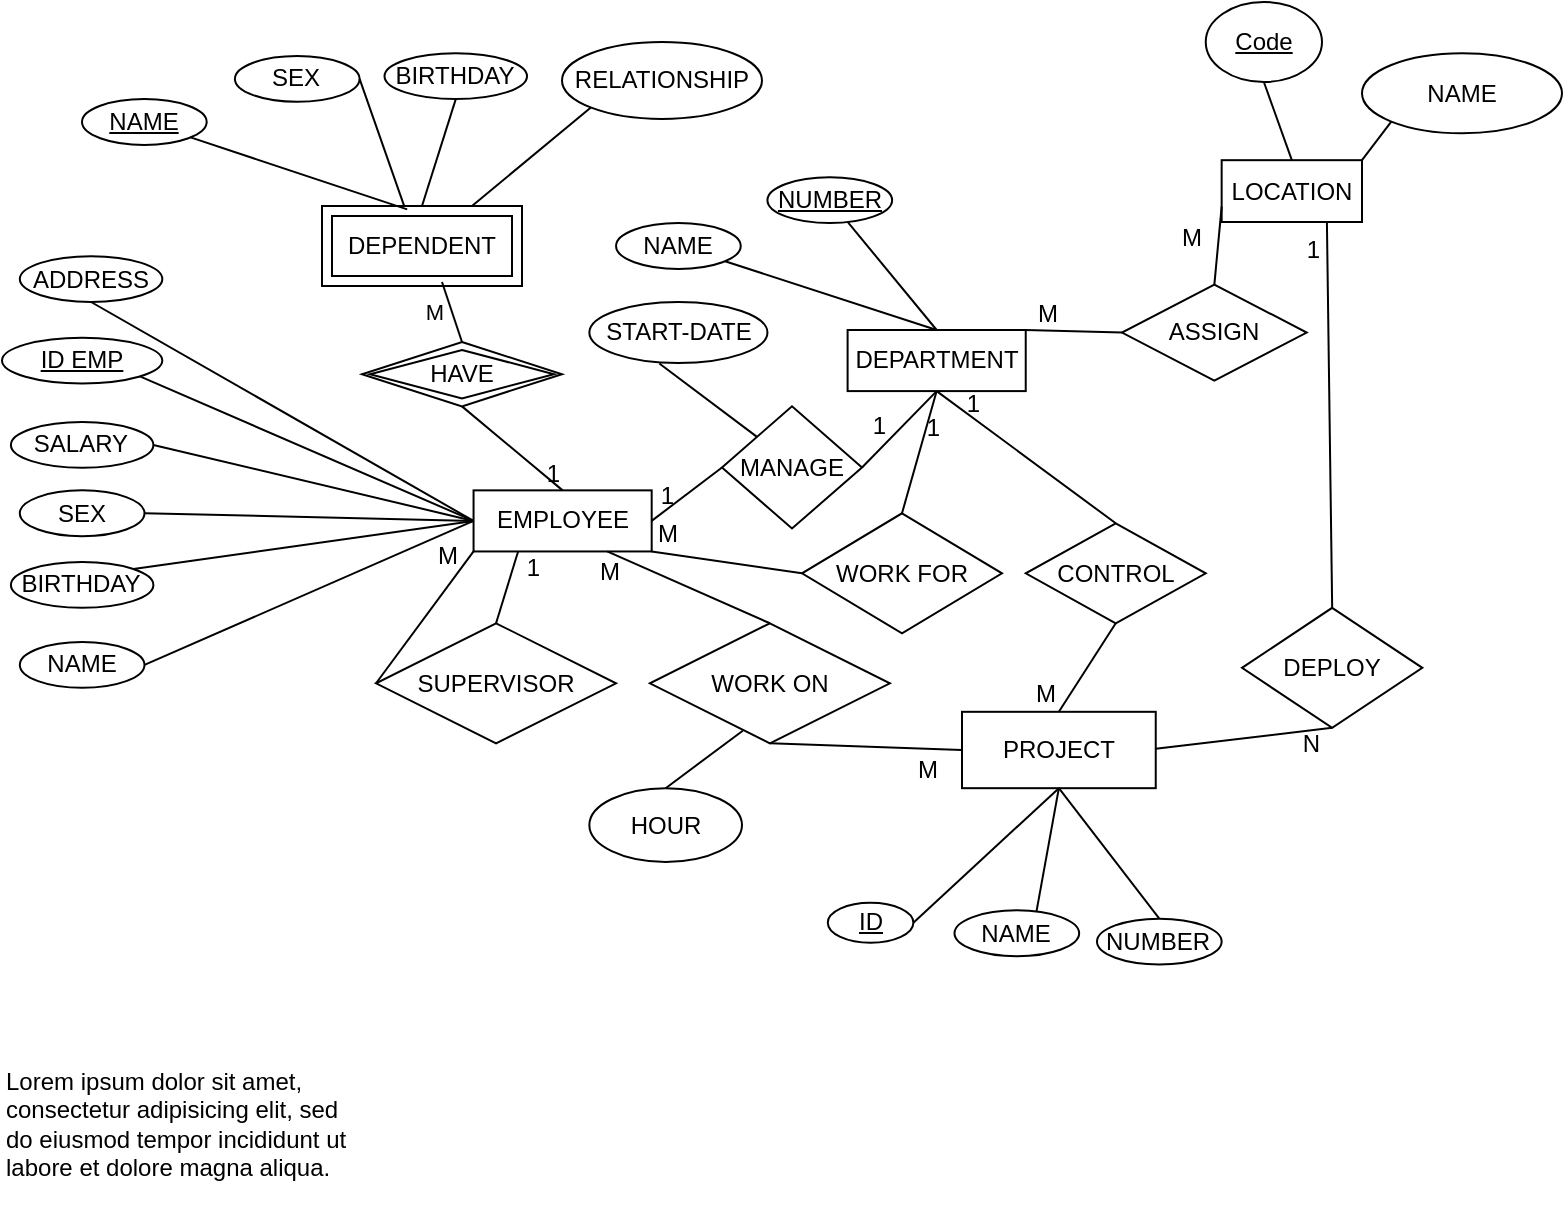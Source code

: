 <mxfile version="24.8.6">
  <diagram name="Page-1" id="UfHzQ_-jYsNJW2wkv0if">
    <mxGraphModel dx="983" dy="585" grid="1" gridSize="10" guides="1" tooltips="1" connect="1" arrows="1" fold="1" page="1" pageScale="1" pageWidth="850" pageHeight="1100" math="0" shadow="0">
      <root>
        <mxCell id="0" />
        <mxCell id="1" parent="0" />
        <mxCell id="2bNtola9W9ZlGzoYoYjb-123" value="" style="group;movable=1;resizable=1;rotatable=1;deletable=1;editable=1;locked=0;connectable=1;" parent="1" vertex="1" connectable="0">
          <mxGeometry x="34.996" y="200" width="780.004" height="481.25" as="geometry" />
        </mxCell>
        <mxCell id="2bNtola9W9ZlGzoYoYjb-6" value="" style="endArrow=none;html=1;rounded=0;exitX=0.5;exitY=0;exitDx=0;exitDy=0;movable=0;resizable=0;rotatable=0;deletable=0;editable=0;locked=1;connectable=0;" parent="2bNtola9W9ZlGzoYoYjb-123" source="2bNtola9W9ZlGzoYoYjb-12" target="2bNtola9W9ZlGzoYoYjb-7" edge="1">
          <mxGeometry width="50" height="50" relative="1" as="geometry">
            <mxPoint x="467.34" y="156.364" as="sourcePoint" />
            <mxPoint x="404.997" y="87.636" as="targetPoint" />
          </mxGeometry>
        </mxCell>
        <mxCell id="2bNtola9W9ZlGzoYoYjb-7" value="NAME" style="ellipse;whiteSpace=wrap;html=1;container=0;movable=0;resizable=0;rotatable=0;deletable=0;editable=0;locked=1;connectable=0;" parent="2bNtola9W9ZlGzoYoYjb-123" vertex="1">
          <mxGeometry x="307.031" y="110.545" width="62.342" height="22.909" as="geometry" />
        </mxCell>
        <mxCell id="2bNtola9W9ZlGzoYoYjb-8" value="" style="endArrow=none;html=1;rounded=0;exitX=0.5;exitY=0;exitDx=0;exitDy=0;movable=0;resizable=0;rotatable=0;deletable=0;editable=0;locked=1;connectable=0;" parent="2bNtola9W9ZlGzoYoYjb-123" source="2bNtola9W9ZlGzoYoYjb-12" target="2bNtola9W9ZlGzoYoYjb-9" edge="1">
          <mxGeometry width="50" height="50" relative="1" as="geometry">
            <mxPoint x="467.34" y="156.364" as="sourcePoint" />
            <mxPoint x="485.152" y="110.545" as="targetPoint" />
          </mxGeometry>
        </mxCell>
        <mxCell id="2bNtola9W9ZlGzoYoYjb-9" value="&lt;u&gt;NUMBER&lt;/u&gt;" style="ellipse;whiteSpace=wrap;html=1;container=0;movable=0;resizable=0;rotatable=0;deletable=0;editable=0;locked=1;connectable=0;" parent="2bNtola9W9ZlGzoYoYjb-123" vertex="1">
          <mxGeometry x="382.729" y="87.64" width="62.342" height="22.909" as="geometry" />
        </mxCell>
        <mxCell id="2bNtola9W9ZlGzoYoYjb-12" value="DEPARTMENT" style="rounded=0;whiteSpace=wrap;html=1;container=0;movable=0;resizable=0;rotatable=0;deletable=0;editable=0;locked=1;connectable=0;" parent="2bNtola9W9ZlGzoYoYjb-123" vertex="1">
          <mxGeometry x="422.81" y="164" width="89.06" height="30.545" as="geometry" />
        </mxCell>
        <mxCell id="2bNtola9W9ZlGzoYoYjb-18" value="MANAGE" style="rhombus;whiteSpace=wrap;html=1;direction=south;container=0;movable=0;resizable=0;rotatable=0;deletable=0;editable=0;locked=1;connectable=0;" parent="2bNtola9W9ZlGzoYoYjb-123" vertex="1">
          <mxGeometry x="360.004" y="202.18" width="70" height="61.09" as="geometry" />
        </mxCell>
        <mxCell id="2bNtola9W9ZlGzoYoYjb-21" value="PROJECT" style="rounded=0;whiteSpace=wrap;html=1;container=0;movable=0;resizable=0;rotatable=0;deletable=0;editable=0;locked=1;connectable=0;" parent="2bNtola9W9ZlGzoYoYjb-123" vertex="1">
          <mxGeometry x="480.004" y="354.91" width="96.87" height="38.18" as="geometry" />
        </mxCell>
        <mxCell id="2bNtola9W9ZlGzoYoYjb-22" value="" style="endArrow=none;html=1;rounded=0;exitX=0.657;exitY=0.033;exitDx=0;exitDy=0;exitPerimeter=0;entryX=0.5;entryY=1;entryDx=0;entryDy=0;movable=0;resizable=0;rotatable=0;deletable=0;editable=0;locked=1;connectable=0;" parent="2bNtola9W9ZlGzoYoYjb-123" source="2bNtola9W9ZlGzoYoYjb-23" target="2bNtola9W9ZlGzoYoYjb-21" edge="1">
          <mxGeometry width="50" height="50" relative="1" as="geometry">
            <mxPoint x="538.588" y="469.455" as="sourcePoint" />
            <mxPoint x="583.118" y="431.273" as="targetPoint" />
          </mxGeometry>
        </mxCell>
        <mxCell id="2bNtola9W9ZlGzoYoYjb-23" value="NAME" style="ellipse;whiteSpace=wrap;html=1;container=0;movable=0;resizable=0;rotatable=0;deletable=0;editable=0;locked=1;connectable=0;" parent="2bNtola9W9ZlGzoYoYjb-123" vertex="1">
          <mxGeometry x="476.246" y="454.182" width="62.342" height="22.909" as="geometry" />
        </mxCell>
        <mxCell id="2bNtola9W9ZlGzoYoYjb-24" value="NUMBER" style="ellipse;whiteSpace=wrap;html=1;container=0;movable=0;resizable=0;rotatable=0;deletable=0;editable=0;locked=1;connectable=0;" parent="2bNtola9W9ZlGzoYoYjb-123" vertex="1">
          <mxGeometry x="547.494" y="458.341" width="62.342" height="22.909" as="geometry" />
        </mxCell>
        <mxCell id="2bNtola9W9ZlGzoYoYjb-25" value="" style="endArrow=none;html=1;rounded=0;exitX=0.5;exitY=0;exitDx=0;exitDy=0;entryX=0.5;entryY=1;entryDx=0;entryDy=0;movable=1;resizable=1;rotatable=1;deletable=1;editable=1;locked=0;connectable=1;" parent="2bNtola9W9ZlGzoYoYjb-123" source="2bNtola9W9ZlGzoYoYjb-24" target="2bNtola9W9ZlGzoYoYjb-21" edge="1">
          <mxGeometry width="50" height="50" relative="1" as="geometry">
            <mxPoint x="520.776" y="484.727" as="sourcePoint" />
            <mxPoint x="583.118" y="431.273" as="targetPoint" />
          </mxGeometry>
        </mxCell>
        <mxCell id="2bNtola9W9ZlGzoYoYjb-32" value="" style="endArrow=none;html=1;rounded=0;entryX=0.5;entryY=1;entryDx=0;entryDy=0;exitX=0.5;exitY=0;exitDx=0;exitDy=0;movable=0;resizable=0;rotatable=0;deletable=0;editable=0;locked=1;connectable=0;" parent="2bNtola9W9ZlGzoYoYjb-123" source="2bNtola9W9ZlGzoYoYjb-18" target="2bNtola9W9ZlGzoYoYjb-12" edge="1">
          <mxGeometry relative="1" as="geometry">
            <mxPoint x="351.561" y="225.091" as="sourcePoint" />
            <mxPoint x="494.058" y="225.091" as="targetPoint" />
          </mxGeometry>
        </mxCell>
        <mxCell id="2bNtola9W9ZlGzoYoYjb-33" value="1" style="resizable=0;html=1;whiteSpace=wrap;align=right;verticalAlign=bottom;container=0;movable=0;rotatable=0;deletable=0;editable=0;locked=1;connectable=0;" parent="2bNtola9W9ZlGzoYoYjb-32" connectable="0" vertex="1">
          <mxGeometry x="1" relative="1" as="geometry">
            <mxPoint x="-24" y="26" as="offset" />
          </mxGeometry>
        </mxCell>
        <mxCell id="2bNtola9W9ZlGzoYoYjb-36" value="START-DATE" style="ellipse;whiteSpace=wrap;html=1;align=center;container=0;movable=0;resizable=0;rotatable=0;deletable=0;editable=0;locked=1;connectable=0;" parent="2bNtola9W9ZlGzoYoYjb-123" vertex="1">
          <mxGeometry x="293.672" y="149.996" width="89.06" height="30.545" as="geometry" />
        </mxCell>
        <mxCell id="2bNtola9W9ZlGzoYoYjb-38" value="" style="endArrow=none;html=1;rounded=0;entryX=0.393;entryY=1.008;entryDx=0;entryDy=0;entryPerimeter=0;exitX=0;exitY=1;exitDx=0;exitDy=0;movable=0;resizable=0;rotatable=0;deletable=0;editable=0;locked=1;connectable=0;" parent="2bNtola9W9ZlGzoYoYjb-123" source="2bNtola9W9ZlGzoYoYjb-18" target="2bNtola9W9ZlGzoYoYjb-36" edge="1">
          <mxGeometry relative="1" as="geometry">
            <mxPoint x="351.561" y="225.091" as="sourcePoint" />
            <mxPoint x="494.058" y="225.091" as="targetPoint" />
          </mxGeometry>
        </mxCell>
        <mxCell id="2bNtola9W9ZlGzoYoYjb-39" value="EMPLOYEE" style="whiteSpace=wrap;html=1;align=center;container=0;movable=0;resizable=0;rotatable=0;deletable=0;editable=0;locked=1;connectable=0;" parent="2bNtola9W9ZlGzoYoYjb-123" vertex="1">
          <mxGeometry x="235.783" y="244.182" width="89.06" height="30.545" as="geometry" />
        </mxCell>
        <mxCell id="2bNtola9W9ZlGzoYoYjb-40" value="" style="endArrow=none;html=1;rounded=0;entryX=1;entryY=0.5;entryDx=0;entryDy=0;exitX=0.5;exitY=1;exitDx=0;exitDy=0;movable=0;resizable=0;rotatable=0;deletable=0;editable=0;locked=1;connectable=0;" parent="2bNtola9W9ZlGzoYoYjb-123" source="2bNtola9W9ZlGzoYoYjb-18" target="2bNtola9W9ZlGzoYoYjb-39" edge="1">
          <mxGeometry relative="1" as="geometry">
            <mxPoint x="351.561" y="225.091" as="sourcePoint" />
            <mxPoint x="494.058" y="225.091" as="targetPoint" />
          </mxGeometry>
        </mxCell>
        <mxCell id="2bNtola9W9ZlGzoYoYjb-41" value="1" style="resizable=0;html=1;whiteSpace=wrap;align=right;verticalAlign=bottom;container=0;movable=0;rotatable=0;deletable=0;editable=0;locked=1;connectable=0;" parent="2bNtola9W9ZlGzoYoYjb-40" connectable="0" vertex="1">
          <mxGeometry x="1" relative="1" as="geometry">
            <mxPoint x="13" y="-4" as="offset" />
          </mxGeometry>
        </mxCell>
        <mxCell id="2bNtola9W9ZlGzoYoYjb-42" value="&lt;u&gt;ID EMP&lt;/u&gt;" style="ellipse;whiteSpace=wrap;html=1;align=center;container=0;movable=0;resizable=0;rotatable=0;deletable=0;editable=0;locked=1;connectable=0;" parent="2bNtola9W9ZlGzoYoYjb-123" vertex="1">
          <mxGeometry y="167.819" width="80.154" height="22.909" as="geometry" />
        </mxCell>
        <mxCell id="2bNtola9W9ZlGzoYoYjb-44" value="ADDRESS" style="ellipse;whiteSpace=wrap;html=1;align=center;container=0;movable=0;resizable=0;rotatable=0;deletable=0;editable=0;locked=1;connectable=0;" parent="2bNtola9W9ZlGzoYoYjb-123" vertex="1">
          <mxGeometry x="8.914" y="127.09" width="71.248" height="22.909" as="geometry" />
        </mxCell>
        <mxCell id="2bNtola9W9ZlGzoYoYjb-45" value="SALARY" style="ellipse;whiteSpace=wrap;html=1;align=center;container=0;movable=0;resizable=0;rotatable=0;deletable=0;editable=0;locked=1;connectable=0;" parent="2bNtola9W9ZlGzoYoYjb-123" vertex="1">
          <mxGeometry x="4.454" y="210.003" width="71.248" height="22.909" as="geometry" />
        </mxCell>
        <mxCell id="2bNtola9W9ZlGzoYoYjb-46" value="SEX" style="ellipse;whiteSpace=wrap;html=1;align=center;container=0;movable=0;resizable=0;rotatable=0;deletable=0;editable=0;locked=1;connectable=0;" parent="2bNtola9W9ZlGzoYoYjb-123" vertex="1">
          <mxGeometry x="8.907" y="244.186" width="62.342" height="22.909" as="geometry" />
        </mxCell>
        <mxCell id="2bNtola9W9ZlGzoYoYjb-48" value="BIRTHDAY" style="ellipse;whiteSpace=wrap;html=1;align=center;container=0;movable=0;resizable=0;rotatable=0;deletable=0;editable=0;locked=1;connectable=0;" parent="2bNtola9W9ZlGzoYoYjb-123" vertex="1">
          <mxGeometry x="4.457" y="279.998" width="71.248" height="22.909" as="geometry" />
        </mxCell>
        <mxCell id="2bNtola9W9ZlGzoYoYjb-49" value="" style="endArrow=none;html=1;rounded=0;entryX=1;entryY=0.5;entryDx=0;entryDy=0;exitX=0;exitY=0.5;exitDx=0;exitDy=0;movable=0;resizable=0;rotatable=0;deletable=0;editable=0;locked=1;connectable=0;" parent="2bNtola9W9ZlGzoYoYjb-123" source="2bNtola9W9ZlGzoYoYjb-39" target="2bNtola9W9ZlGzoYoYjb-46" edge="1">
          <mxGeometry relative="1" as="geometry">
            <mxPoint x="289.219" y="225.091" as="sourcePoint" />
            <mxPoint x="431.716" y="225.091" as="targetPoint" />
          </mxGeometry>
        </mxCell>
        <mxCell id="2bNtola9W9ZlGzoYoYjb-50" value="" style="endArrow=none;html=1;rounded=0;entryX=1;entryY=0.5;entryDx=0;entryDy=0;exitX=0;exitY=0.5;exitDx=0;exitDy=0;movable=0;resizable=0;rotatable=0;deletable=0;editable=0;locked=1;connectable=0;" parent="2bNtola9W9ZlGzoYoYjb-123" source="2bNtola9W9ZlGzoYoYjb-39" target="2bNtola9W9ZlGzoYoYjb-45" edge="1">
          <mxGeometry relative="1" as="geometry">
            <mxPoint x="289.219" y="225.091" as="sourcePoint" />
            <mxPoint x="431.716" y="225.091" as="targetPoint" />
          </mxGeometry>
        </mxCell>
        <mxCell id="2bNtola9W9ZlGzoYoYjb-51" value="" style="endArrow=none;html=1;rounded=0;entryX=1;entryY=1;entryDx=0;entryDy=0;exitX=0;exitY=0.5;exitDx=0;exitDy=0;movable=0;resizable=0;rotatable=0;deletable=0;editable=0;locked=1;connectable=0;" parent="2bNtola9W9ZlGzoYoYjb-123" source="2bNtola9W9ZlGzoYoYjb-39" target="2bNtola9W9ZlGzoYoYjb-42" edge="1">
          <mxGeometry relative="1" as="geometry">
            <mxPoint x="289.219" y="225.091" as="sourcePoint" />
            <mxPoint x="431.716" y="225.091" as="targetPoint" />
          </mxGeometry>
        </mxCell>
        <mxCell id="2bNtola9W9ZlGzoYoYjb-52" value="" style="endArrow=none;html=1;rounded=0;entryX=0.5;entryY=1;entryDx=0;entryDy=0;exitX=0;exitY=0.5;exitDx=0;exitDy=0;movable=0;resizable=0;rotatable=0;deletable=0;editable=0;locked=1;connectable=0;" parent="2bNtola9W9ZlGzoYoYjb-123" source="2bNtola9W9ZlGzoYoYjb-39" target="2bNtola9W9ZlGzoYoYjb-44" edge="1">
          <mxGeometry relative="1" as="geometry">
            <mxPoint x="289.219" y="225.091" as="sourcePoint" />
            <mxPoint x="431.716" y="225.091" as="targetPoint" />
          </mxGeometry>
        </mxCell>
        <mxCell id="2bNtola9W9ZlGzoYoYjb-53" value="" style="endArrow=none;html=1;rounded=0;entryX=1;entryY=0;entryDx=0;entryDy=0;exitX=0;exitY=0.5;exitDx=0;exitDy=0;movable=0;resizable=0;rotatable=0;deletable=0;editable=0;locked=1;connectable=0;" parent="2bNtola9W9ZlGzoYoYjb-123" source="2bNtola9W9ZlGzoYoYjb-39" target="2bNtola9W9ZlGzoYoYjb-48" edge="1">
          <mxGeometry relative="1" as="geometry">
            <mxPoint x="244.689" y="267.091" as="sourcePoint" />
            <mxPoint x="195.705" y="274.727" as="targetPoint" />
          </mxGeometry>
        </mxCell>
        <mxCell id="2bNtola9W9ZlGzoYoYjb-55" value="ID" style="ellipse;whiteSpace=wrap;html=1;align=center;fontStyle=4;container=0;movable=0;resizable=0;rotatable=0;deletable=0;editable=0;locked=1;connectable=0;" parent="2bNtola9W9ZlGzoYoYjb-123" vertex="1">
          <mxGeometry x="412.894" y="450.36" width="42.8" height="20" as="geometry" />
        </mxCell>
        <mxCell id="2bNtola9W9ZlGzoYoYjb-56" value="" style="endArrow=none;html=1;rounded=0;exitX=1;exitY=0.5;exitDx=0;exitDy=0;entryX=0.5;entryY=1;entryDx=0;entryDy=0;movable=0;resizable=0;rotatable=0;deletable=0;editable=0;locked=1;connectable=0;" parent="2bNtola9W9ZlGzoYoYjb-123" source="2bNtola9W9ZlGzoYoYjb-55" target="2bNtola9W9ZlGzoYoYjb-21" edge="1">
          <mxGeometry relative="1" as="geometry">
            <mxPoint x="342.655" y="286.182" as="sourcePoint" />
            <mxPoint x="480.004" y="400" as="targetPoint" />
          </mxGeometry>
        </mxCell>
        <mxCell id="2bNtola9W9ZlGzoYoYjb-57" value="NAME" style="ellipse;whiteSpace=wrap;html=1;align=center;container=0;movable=0;resizable=0;rotatable=0;deletable=0;editable=0;locked=1;connectable=0;" parent="2bNtola9W9ZlGzoYoYjb-123" vertex="1">
          <mxGeometry x="8.91" y="320.0" width="62.342" height="22.909" as="geometry" />
        </mxCell>
        <mxCell id="2bNtola9W9ZlGzoYoYjb-58" value="" style="endArrow=none;html=1;rounded=0;exitX=1;exitY=0.5;exitDx=0;exitDy=0;entryX=0;entryY=0.5;entryDx=0;entryDy=0;movable=0;resizable=0;rotatable=0;deletable=0;editable=0;locked=1;connectable=0;" parent="2bNtola9W9ZlGzoYoYjb-123" source="2bNtola9W9ZlGzoYoYjb-57" target="2bNtola9W9ZlGzoYoYjb-39" edge="1">
          <mxGeometry relative="1" as="geometry">
            <mxPoint x="226.877" y="293.818" as="sourcePoint" />
            <mxPoint x="369.373" y="293.818" as="targetPoint" />
          </mxGeometry>
        </mxCell>
        <mxCell id="2bNtola9W9ZlGzoYoYjb-63" value="WORK FOR" style="shape=rhombus;perimeter=rhombusPerimeter;whiteSpace=wrap;html=1;align=center;container=0;movable=0;resizable=0;rotatable=0;deletable=0;editable=0;locked=1;connectable=0;" parent="2bNtola9W9ZlGzoYoYjb-123" vertex="1">
          <mxGeometry x="400.004" y="255.64" width="100" height="60" as="geometry" />
        </mxCell>
        <mxCell id="2bNtola9W9ZlGzoYoYjb-65" value="" style="endArrow=none;html=1;rounded=0;exitX=0.5;exitY=0;exitDx=0;exitDy=0;entryX=0.5;entryY=1;entryDx=0;entryDy=0;movable=0;resizable=0;rotatable=0;deletable=0;editable=0;locked=1;connectable=0;" parent="2bNtola9W9ZlGzoYoYjb-123" source="2bNtola9W9ZlGzoYoYjb-63" target="2bNtola9W9ZlGzoYoYjb-12" edge="1">
          <mxGeometry relative="1" as="geometry">
            <mxPoint x="410.004" y="270" as="sourcePoint" />
            <mxPoint x="570.004" y="270" as="targetPoint" />
          </mxGeometry>
        </mxCell>
        <mxCell id="2bNtola9W9ZlGzoYoYjb-66" value="1" style="resizable=0;html=1;whiteSpace=wrap;align=right;verticalAlign=bottom;container=0;movable=0;rotatable=0;deletable=0;editable=0;locked=1;connectable=0;" parent="2bNtola9W9ZlGzoYoYjb-65" connectable="0" vertex="1">
          <mxGeometry x="1" relative="1" as="geometry">
            <mxPoint x="23" y="15" as="offset" />
          </mxGeometry>
        </mxCell>
        <mxCell id="2bNtola9W9ZlGzoYoYjb-67" value="" style="endArrow=none;html=1;rounded=0;entryX=1;entryY=1;entryDx=0;entryDy=0;exitX=0;exitY=0.5;exitDx=0;exitDy=0;movable=0;resizable=0;rotatable=0;deletable=0;editable=0;locked=1;connectable=0;" parent="2bNtola9W9ZlGzoYoYjb-123" source="2bNtola9W9ZlGzoYoYjb-63" target="2bNtola9W9ZlGzoYoYjb-39" edge="1">
          <mxGeometry relative="1" as="geometry">
            <mxPoint x="410.004" y="270" as="sourcePoint" />
            <mxPoint x="570.004" y="270" as="targetPoint" />
          </mxGeometry>
        </mxCell>
        <mxCell id="2bNtola9W9ZlGzoYoYjb-68" value="M" style="resizable=0;html=1;whiteSpace=wrap;align=right;verticalAlign=bottom;container=0;movable=0;rotatable=0;deletable=0;editable=0;locked=1;connectable=0;" parent="2bNtola9W9ZlGzoYoYjb-67" connectable="0" vertex="1">
          <mxGeometry x="1" relative="1" as="geometry">
            <mxPoint x="15" as="offset" />
          </mxGeometry>
        </mxCell>
        <mxCell id="2bNtola9W9ZlGzoYoYjb-69" value="CONTROL" style="shape=rhombus;perimeter=rhombusPerimeter;whiteSpace=wrap;html=1;align=center;container=0;movable=1;resizable=1;rotatable=1;deletable=1;editable=1;locked=0;connectable=1;" parent="2bNtola9W9ZlGzoYoYjb-123" vertex="1">
          <mxGeometry x="511.874" y="260.64" width="90" height="50" as="geometry" />
        </mxCell>
        <mxCell id="2bNtola9W9ZlGzoYoYjb-70" value="" style="endArrow=none;html=1;rounded=0;entryX=0.5;entryY=1;entryDx=0;entryDy=0;exitX=0.5;exitY=0;exitDx=0;exitDy=0;movable=0;resizable=0;rotatable=0;deletable=0;editable=0;locked=1;connectable=0;" parent="2bNtola9W9ZlGzoYoYjb-123" source="2bNtola9W9ZlGzoYoYjb-69" target="2bNtola9W9ZlGzoYoYjb-12" edge="1">
          <mxGeometry relative="1" as="geometry">
            <mxPoint x="410.004" y="270" as="sourcePoint" />
            <mxPoint x="570.004" y="270" as="targetPoint" />
          </mxGeometry>
        </mxCell>
        <mxCell id="2bNtola9W9ZlGzoYoYjb-71" value="1" style="resizable=0;html=1;whiteSpace=wrap;align=right;verticalAlign=bottom;container=0;movable=0;rotatable=0;deletable=0;editable=0;locked=1;connectable=0;" parent="2bNtola9W9ZlGzoYoYjb-70" connectable="0" vertex="1">
          <mxGeometry x="1" relative="1" as="geometry">
            <mxPoint x="3" y="27" as="offset" />
          </mxGeometry>
        </mxCell>
        <mxCell id="2bNtola9W9ZlGzoYoYjb-72" value="" style="endArrow=none;html=1;rounded=0;entryX=0.5;entryY=0;entryDx=0;entryDy=0;exitX=0.5;exitY=1;exitDx=0;exitDy=0;movable=0;resizable=0;rotatable=0;deletable=0;editable=0;locked=1;connectable=0;" parent="2bNtola9W9ZlGzoYoYjb-123" source="2bNtola9W9ZlGzoYoYjb-69" target="2bNtola9W9ZlGzoYoYjb-21" edge="1">
          <mxGeometry relative="1" as="geometry">
            <mxPoint x="410.004" y="270" as="sourcePoint" />
            <mxPoint x="570.004" y="270" as="targetPoint" />
          </mxGeometry>
        </mxCell>
        <mxCell id="2bNtola9W9ZlGzoYoYjb-73" value="M" style="resizable=0;html=1;whiteSpace=wrap;align=right;verticalAlign=bottom;container=0;movable=0;rotatable=0;deletable=0;editable=0;locked=1;connectable=0;" parent="2bNtola9W9ZlGzoYoYjb-72" connectable="0" vertex="1">
          <mxGeometry x="1" relative="1" as="geometry">
            <mxPoint as="offset" />
          </mxGeometry>
        </mxCell>
        <mxCell id="2bNtola9W9ZlGzoYoYjb-75" value="WORK ON" style="shape=rhombus;perimeter=rhombusPerimeter;whiteSpace=wrap;html=1;align=center;container=0;movable=0;resizable=0;rotatable=0;deletable=0;editable=0;locked=1;connectable=0;" parent="2bNtola9W9ZlGzoYoYjb-123" vertex="1">
          <mxGeometry x="323.954" y="310.64" width="120" height="60" as="geometry" />
        </mxCell>
        <mxCell id="2bNtola9W9ZlGzoYoYjb-76" value="" style="endArrow=none;html=1;rounded=0;entryX=0.75;entryY=1;entryDx=0;entryDy=0;exitX=0.5;exitY=0;exitDx=0;exitDy=0;movable=0;resizable=0;rotatable=0;deletable=0;editable=0;locked=1;connectable=0;" parent="2bNtola9W9ZlGzoYoYjb-123" source="2bNtola9W9ZlGzoYoYjb-75" target="2bNtola9W9ZlGzoYoYjb-39" edge="1">
          <mxGeometry relative="1" as="geometry">
            <mxPoint x="380.004" y="300" as="sourcePoint" />
            <mxPoint x="297.518" y="278.547" as="targetPoint" />
          </mxGeometry>
        </mxCell>
        <mxCell id="2bNtola9W9ZlGzoYoYjb-77" value="M" style="resizable=0;html=1;whiteSpace=wrap;align=right;verticalAlign=bottom;container=0;movable=0;rotatable=0;deletable=0;editable=0;locked=1;connectable=0;" parent="2bNtola9W9ZlGzoYoYjb-76" connectable="0" vertex="1">
          <mxGeometry x="1" relative="1" as="geometry">
            <mxPoint x="8" y="19" as="offset" />
          </mxGeometry>
        </mxCell>
        <mxCell id="2bNtola9W9ZlGzoYoYjb-78" value="" style="endArrow=none;html=1;rounded=0;exitX=0.5;exitY=1;exitDx=0;exitDy=0;entryX=0;entryY=0.5;entryDx=0;entryDy=0;movable=0;resizable=0;rotatable=0;deletable=0;editable=0;locked=1;connectable=0;" parent="2bNtola9W9ZlGzoYoYjb-123" source="2bNtola9W9ZlGzoYoYjb-75" target="2bNtola9W9ZlGzoYoYjb-21" edge="1">
          <mxGeometry relative="1" as="geometry">
            <mxPoint x="405.844" y="429.09" as="sourcePoint" />
            <mxPoint x="460.004" y="374" as="targetPoint" />
          </mxGeometry>
        </mxCell>
        <mxCell id="2bNtola9W9ZlGzoYoYjb-79" value="M" style="resizable=0;html=1;whiteSpace=wrap;align=right;verticalAlign=bottom;container=0;movable=0;rotatable=0;deletable=0;editable=0;locked=1;connectable=0;" parent="2bNtola9W9ZlGzoYoYjb-78" connectable="0" vertex="1">
          <mxGeometry x="1" relative="1" as="geometry">
            <mxPoint x="-10" y="19" as="offset" />
          </mxGeometry>
        </mxCell>
        <mxCell id="2bNtola9W9ZlGzoYoYjb-80" value="HOUR" style="ellipse;whiteSpace=wrap;html=1;align=center;container=0;movable=0;resizable=0;rotatable=0;deletable=0;editable=0;locked=1;connectable=0;" parent="2bNtola9W9ZlGzoYoYjb-123" vertex="1">
          <mxGeometry x="293.674" y="393.09" width="76.33" height="36.91" as="geometry" />
        </mxCell>
        <mxCell id="2bNtola9W9ZlGzoYoYjb-81" value="" style="endArrow=none;html=1;rounded=0;entryX=0.5;entryY=0;entryDx=0;entryDy=0;exitX=0.387;exitY=0.895;exitDx=0;exitDy=0;exitPerimeter=0;movable=0;resizable=0;rotatable=0;deletable=0;editable=0;locked=1;connectable=0;" parent="2bNtola9W9ZlGzoYoYjb-123" source="2bNtola9W9ZlGzoYoYjb-75" target="2bNtola9W9ZlGzoYoYjb-80" edge="1">
          <mxGeometry relative="1" as="geometry">
            <mxPoint x="410.004" y="270" as="sourcePoint" />
            <mxPoint x="570.004" y="270" as="targetPoint" />
          </mxGeometry>
        </mxCell>
        <mxCell id="2bNtola9W9ZlGzoYoYjb-83" value="SUPERVISOR" style="shape=rhombus;perimeter=rhombusPerimeter;whiteSpace=wrap;html=1;align=center;container=0;movable=0;resizable=0;rotatable=0;deletable=0;editable=0;locked=1;connectable=0;" parent="2bNtola9W9ZlGzoYoYjb-123" vertex="1">
          <mxGeometry x="187.034" y="310.64" width="120" height="60" as="geometry" />
        </mxCell>
        <mxCell id="2bNtola9W9ZlGzoYoYjb-85" value="" style="endArrow=none;html=1;rounded=0;exitX=0.5;exitY=0;exitDx=0;exitDy=0;entryX=0.25;entryY=1;entryDx=0;entryDy=0;movable=0;resizable=0;rotatable=0;deletable=0;editable=0;locked=1;connectable=0;" parent="2bNtola9W9ZlGzoYoYjb-123" source="2bNtola9W9ZlGzoYoYjb-83" target="2bNtola9W9ZlGzoYoYjb-39" edge="1">
          <mxGeometry relative="1" as="geometry">
            <mxPoint x="170.004" y="270" as="sourcePoint" />
            <mxPoint x="330.004" y="270" as="targetPoint" />
          </mxGeometry>
        </mxCell>
        <mxCell id="2bNtola9W9ZlGzoYoYjb-86" value="1" style="resizable=0;html=1;whiteSpace=wrap;align=right;verticalAlign=bottom;container=0;movable=0;rotatable=0;deletable=0;editable=0;locked=1;connectable=0;" parent="2bNtola9W9ZlGzoYoYjb-85" connectable="0" vertex="1">
          <mxGeometry x="1" relative="1" as="geometry">
            <mxPoint x="12" y="17" as="offset" />
          </mxGeometry>
        </mxCell>
        <mxCell id="2bNtola9W9ZlGzoYoYjb-87" value="" style="endArrow=none;html=1;rounded=0;entryX=0;entryY=1;entryDx=0;entryDy=0;exitX=0;exitY=0.5;exitDx=0;exitDy=0;movable=0;resizable=0;rotatable=0;deletable=0;editable=0;locked=1;connectable=0;" parent="2bNtola9W9ZlGzoYoYjb-123" source="2bNtola9W9ZlGzoYoYjb-83" target="2bNtola9W9ZlGzoYoYjb-39" edge="1">
          <mxGeometry relative="1" as="geometry">
            <mxPoint x="27.034" y="380" as="sourcePoint" />
            <mxPoint x="187.034" y="380" as="targetPoint" />
          </mxGeometry>
        </mxCell>
        <mxCell id="2bNtola9W9ZlGzoYoYjb-88" value="M" style="resizable=0;html=1;whiteSpace=wrap;align=right;verticalAlign=bottom;container=0;movable=0;rotatable=0;deletable=0;editable=0;locked=1;connectable=0;" parent="2bNtola9W9ZlGzoYoYjb-87" connectable="0" vertex="1">
          <mxGeometry x="1" relative="1" as="geometry">
            <mxPoint x="-6" y="11" as="offset" />
          </mxGeometry>
        </mxCell>
        <mxCell id="2bNtola9W9ZlGzoYoYjb-90" value="" style="endArrow=none;html=1;rounded=0;exitX=0.5;exitY=1;exitDx=0;exitDy=0;entryX=0.5;entryY=0;entryDx=0;entryDy=0;movable=0;resizable=0;rotatable=0;deletable=0;editable=0;locked=1;connectable=0;" parent="2bNtola9W9ZlGzoYoYjb-123" source="2bNtola9W9ZlGzoYoYjb-92" target="2bNtola9W9ZlGzoYoYjb-39" edge="1">
          <mxGeometry relative="1" as="geometry">
            <mxPoint x="251.034" y="209.961" as="sourcePoint" />
            <mxPoint x="280.004" y="240" as="targetPoint" />
          </mxGeometry>
        </mxCell>
        <mxCell id="2bNtola9W9ZlGzoYoYjb-91" value="1" style="resizable=0;html=1;whiteSpace=wrap;align=right;verticalAlign=bottom;container=0;movable=0;rotatable=0;deletable=0;editable=0;locked=1;connectable=0;" parent="2bNtola9W9ZlGzoYoYjb-90" connectable="0" vertex="1">
          <mxGeometry x="1" relative="1" as="geometry" />
        </mxCell>
        <mxCell id="2bNtola9W9ZlGzoYoYjb-92" value="HAVE" style="shape=rhombus;double=1;perimeter=rhombusPerimeter;whiteSpace=wrap;html=1;align=center;container=0;movable=0;resizable=0;rotatable=0;deletable=0;editable=0;locked=1;connectable=0;" parent="2bNtola9W9ZlGzoYoYjb-123" vertex="1">
          <mxGeometry x="180.004" y="170" width="100" height="32.18" as="geometry" />
        </mxCell>
        <mxCell id="2bNtola9W9ZlGzoYoYjb-93" value="DEPENDENT" style="shape=ext;margin=3;double=1;whiteSpace=wrap;html=1;align=center;container=0;movable=0;resizable=0;rotatable=0;deletable=0;editable=0;locked=1;connectable=0;" parent="2bNtola9W9ZlGzoYoYjb-123" vertex="1">
          <mxGeometry x="160.004" y="102" width="100" height="40" as="geometry" />
        </mxCell>
        <mxCell id="2bNtola9W9ZlGzoYoYjb-94" value="" style="endArrow=none;html=1;rounded=0;exitX=0.5;exitY=0;exitDx=0;exitDy=0;entryX=0.6;entryY=0.95;entryDx=0;entryDy=0;entryPerimeter=0;movable=0;resizable=0;rotatable=0;deletable=0;editable=0;locked=1;connectable=0;" parent="2bNtola9W9ZlGzoYoYjb-123" source="2bNtola9W9ZlGzoYoYjb-92" target="2bNtola9W9ZlGzoYoYjb-93" edge="1">
          <mxGeometry relative="1" as="geometry">
            <mxPoint x="270.004" y="170" as="sourcePoint" />
            <mxPoint x="430.004" y="170" as="targetPoint" />
          </mxGeometry>
        </mxCell>
        <mxCell id="2bNtola9W9ZlGzoYoYjb-95" value="1" style="resizable=0;html=1;whiteSpace=wrap;align=right;verticalAlign=bottom;container=0;movable=0;rotatable=0;deletable=0;editable=0;locked=1;connectable=0;" parent="2bNtola9W9ZlGzoYoYjb-94" connectable="0" vertex="1">
          <mxGeometry x="1" relative="1" as="geometry">
            <mxPoint y="24" as="offset" />
          </mxGeometry>
        </mxCell>
        <mxCell id="2bNtola9W9ZlGzoYoYjb-96" value="M" style="edgeLabel;html=1;align=center;verticalAlign=middle;resizable=0;points=[];container=0;movable=0;rotatable=0;deletable=0;editable=0;locked=1;connectable=0;" parent="2bNtola9W9ZlGzoYoYjb-94" vertex="1" connectable="0">
          <mxGeometry x="0.215" y="9" relative="1" as="geometry">
            <mxPoint as="offset" />
          </mxGeometry>
        </mxCell>
        <mxCell id="2bNtola9W9ZlGzoYoYjb-97" value="" style="endArrow=none;html=1;rounded=0;exitX=0.426;exitY=0.042;exitDx=0;exitDy=0;exitPerimeter=0;movable=0;resizable=0;rotatable=0;deletable=0;editable=0;locked=1;connectable=0;" parent="2bNtola9W9ZlGzoYoYjb-123" source="2bNtola9W9ZlGzoYoYjb-93" target="2bNtola9W9ZlGzoYoYjb-98" edge="1">
          <mxGeometry width="50" height="50" relative="1" as="geometry">
            <mxPoint x="199.974" y="102" as="sourcePoint" />
            <mxPoint x="137.967" y="25.636" as="targetPoint" />
          </mxGeometry>
        </mxCell>
        <mxCell id="2bNtola9W9ZlGzoYoYjb-98" value="&lt;u&gt;NAME&lt;/u&gt;" style="ellipse;whiteSpace=wrap;html=1;container=0;movable=0;resizable=0;rotatable=0;deletable=0;editable=0;locked=1;connectable=0;" parent="2bNtola9W9ZlGzoYoYjb-123" vertex="1">
          <mxGeometry x="40.001" y="48.545" width="62.342" height="22.909" as="geometry" />
        </mxCell>
        <mxCell id="2bNtola9W9ZlGzoYoYjb-99" value="SEX" style="ellipse;whiteSpace=wrap;html=1;align=center;container=0;movable=0;resizable=0;rotatable=0;deletable=0;editable=0;locked=1;connectable=0;" parent="2bNtola9W9ZlGzoYoYjb-123" vertex="1">
          <mxGeometry x="116.457" y="26.996" width="62.342" height="22.909" as="geometry" />
        </mxCell>
        <mxCell id="2bNtola9W9ZlGzoYoYjb-100" value="" style="endArrow=none;html=1;rounded=0;entryX=1;entryY=0.5;entryDx=0;entryDy=0;exitX=0.412;exitY=0.007;exitDx=0;exitDy=0;exitPerimeter=0;movable=0;resizable=0;rotatable=0;deletable=0;editable=0;locked=1;connectable=0;" parent="2bNtola9W9ZlGzoYoYjb-123" source="2bNtola9W9ZlGzoYoYjb-93" target="2bNtola9W9ZlGzoYoYjb-99" edge="1">
          <mxGeometry relative="1" as="geometry">
            <mxPoint x="343.554" y="41.81" as="sourcePoint" />
            <mxPoint x="539.266" y="7.901" as="targetPoint" />
          </mxGeometry>
        </mxCell>
        <mxCell id="2bNtola9W9ZlGzoYoYjb-101" value="BIRTHDAY" style="ellipse;whiteSpace=wrap;html=1;align=center;container=0;movable=0;resizable=0;rotatable=0;deletable=0;editable=0;locked=1;connectable=0;" parent="2bNtola9W9ZlGzoYoYjb-123" vertex="1">
          <mxGeometry x="191.267" y="25.638" width="71.248" height="22.909" as="geometry" />
        </mxCell>
        <mxCell id="2bNtola9W9ZlGzoYoYjb-102" value="" style="endArrow=none;html=1;rounded=0;entryX=0.5;entryY=1;entryDx=0;entryDy=0;exitX=0.5;exitY=0;exitDx=0;exitDy=0;movable=0;resizable=0;rotatable=0;deletable=0;editable=0;locked=1;connectable=0;" parent="2bNtola9W9ZlGzoYoYjb-123" source="2bNtola9W9ZlGzoYoYjb-93" target="2bNtola9W9ZlGzoYoYjb-101" edge="1">
          <mxGeometry relative="1" as="geometry">
            <mxPoint x="422.814" y="4.64" as="sourcePoint" />
            <mxPoint x="382.515" y="20.367" as="targetPoint" />
          </mxGeometry>
        </mxCell>
        <mxCell id="2bNtola9W9ZlGzoYoYjb-105" value="RELATIONSHIP" style="ellipse;whiteSpace=wrap;html=1;align=center;container=0;movable=0;resizable=0;rotatable=0;deletable=0;editable=0;locked=1;connectable=0;" parent="2bNtola9W9ZlGzoYoYjb-123" vertex="1">
          <mxGeometry x="280.004" y="20" width="100" height="38.45" as="geometry" />
        </mxCell>
        <mxCell id="2bNtola9W9ZlGzoYoYjb-106" value="" style="endArrow=none;html=1;rounded=0;entryX=0.75;entryY=0;entryDx=0;entryDy=0;exitX=0;exitY=1;exitDx=0;exitDy=0;movable=0;resizable=0;rotatable=0;deletable=0;editable=0;locked=1;connectable=0;" parent="2bNtola9W9ZlGzoYoYjb-123" source="2bNtola9W9ZlGzoYoYjb-105" target="2bNtola9W9ZlGzoYoYjb-93" edge="1">
          <mxGeometry relative="1" as="geometry">
            <mxPoint x="270.004" y="60" as="sourcePoint" />
            <mxPoint x="430.004" y="60" as="targetPoint" />
          </mxGeometry>
        </mxCell>
        <mxCell id="2bNtola9W9ZlGzoYoYjb-108" value="ASSIGN" style="shape=rhombus;perimeter=rhombusPerimeter;whiteSpace=wrap;html=1;align=center;movable=0;resizable=0;rotatable=0;deletable=0;editable=0;locked=1;connectable=0;" parent="2bNtola9W9ZlGzoYoYjb-123" vertex="1">
          <mxGeometry x="560.004" y="141.27" width="92.35" height="48" as="geometry" />
        </mxCell>
        <mxCell id="2bNtola9W9ZlGzoYoYjb-109" value="LOCATION" style="whiteSpace=wrap;html=1;align=center;movable=0;resizable=0;rotatable=0;deletable=0;editable=0;locked=1;connectable=0;" parent="2bNtola9W9ZlGzoYoYjb-123" vertex="1">
          <mxGeometry x="609.834" y="79.09" width="70.17" height="30.91" as="geometry" />
        </mxCell>
        <mxCell id="2bNtola9W9ZlGzoYoYjb-110" value="&lt;u&gt;Code&lt;/u&gt;" style="ellipse;whiteSpace=wrap;html=1;align=center;movable=0;resizable=0;rotatable=0;deletable=0;editable=0;locked=1;connectable=0;" parent="2bNtola9W9ZlGzoYoYjb-123" vertex="1">
          <mxGeometry x="601.874" width="58.13" height="40" as="geometry" />
        </mxCell>
        <mxCell id="2bNtola9W9ZlGzoYoYjb-111" value="NAME" style="ellipse;whiteSpace=wrap;html=1;align=center;movable=0;resizable=0;rotatable=0;deletable=0;editable=0;locked=1;connectable=0;" parent="2bNtola9W9ZlGzoYoYjb-123" vertex="1">
          <mxGeometry x="680.004" y="25.64" width="100" height="40" as="geometry" />
        </mxCell>
        <mxCell id="2bNtola9W9ZlGzoYoYjb-112" value="" style="endArrow=none;html=1;rounded=0;entryX=0.5;entryY=1;entryDx=0;entryDy=0;exitX=0.5;exitY=0;exitDx=0;exitDy=0;movable=0;resizable=0;rotatable=0;deletable=0;editable=0;locked=1;connectable=0;" parent="2bNtola9W9ZlGzoYoYjb-123" source="2bNtola9W9ZlGzoYoYjb-109" target="2bNtola9W9ZlGzoYoYjb-110" edge="1">
          <mxGeometry relative="1" as="geometry">
            <mxPoint x="580.004" y="190.73" as="sourcePoint" />
            <mxPoint x="740.004" y="190.73" as="targetPoint" />
          </mxGeometry>
        </mxCell>
        <mxCell id="2bNtola9W9ZlGzoYoYjb-113" value="" style="endArrow=none;html=1;rounded=0;entryX=1;entryY=0;entryDx=0;entryDy=0;exitX=0;exitY=1;exitDx=0;exitDy=0;movable=0;resizable=0;rotatable=0;deletable=0;editable=0;locked=1;connectable=0;" parent="2bNtola9W9ZlGzoYoYjb-123" source="2bNtola9W9ZlGzoYoYjb-111" target="2bNtola9W9ZlGzoYoYjb-109" edge="1">
          <mxGeometry relative="1" as="geometry">
            <mxPoint x="460.004" y="280" as="sourcePoint" />
            <mxPoint x="620.004" y="280" as="targetPoint" />
          </mxGeometry>
        </mxCell>
        <mxCell id="2bNtola9W9ZlGzoYoYjb-114" value="" style="endArrow=none;html=1;rounded=0;entryX=0;entryY=0.75;entryDx=0;entryDy=0;exitX=0.5;exitY=0;exitDx=0;exitDy=0;movable=0;resizable=0;rotatable=0;deletable=0;editable=0;locked=1;connectable=0;" parent="2bNtola9W9ZlGzoYoYjb-123" source="2bNtola9W9ZlGzoYoYjb-108" target="2bNtola9W9ZlGzoYoYjb-109" edge="1">
          <mxGeometry relative="1" as="geometry">
            <mxPoint x="460.004" y="280" as="sourcePoint" />
            <mxPoint x="620.004" y="280" as="targetPoint" />
          </mxGeometry>
        </mxCell>
        <mxCell id="2bNtola9W9ZlGzoYoYjb-115" value="M" style="resizable=0;html=1;whiteSpace=wrap;align=right;verticalAlign=bottom;movable=0;rotatable=0;deletable=0;editable=0;locked=1;connectable=0;" parent="2bNtola9W9ZlGzoYoYjb-114" connectable="0" vertex="1">
          <mxGeometry x="1" relative="1" as="geometry">
            <mxPoint x="-8" y="24" as="offset" />
          </mxGeometry>
        </mxCell>
        <mxCell id="2bNtola9W9ZlGzoYoYjb-116" value="" style="endArrow=none;html=1;rounded=0;entryX=1;entryY=0;entryDx=0;entryDy=0;exitX=0;exitY=0.5;exitDx=0;exitDy=0;movable=0;resizable=0;rotatable=0;deletable=0;editable=0;locked=1;connectable=0;" parent="2bNtola9W9ZlGzoYoYjb-123" source="2bNtola9W9ZlGzoYoYjb-108" target="2bNtola9W9ZlGzoYoYjb-12" edge="1">
          <mxGeometry relative="1" as="geometry">
            <mxPoint x="460.004" y="280" as="sourcePoint" />
            <mxPoint x="620.004" y="280" as="targetPoint" />
          </mxGeometry>
        </mxCell>
        <mxCell id="2bNtola9W9ZlGzoYoYjb-117" value="M" style="resizable=0;html=1;whiteSpace=wrap;align=right;verticalAlign=bottom;movable=0;rotatable=0;deletable=0;editable=0;locked=1;connectable=0;" parent="2bNtola9W9ZlGzoYoYjb-116" connectable="0" vertex="1">
          <mxGeometry x="1" relative="1" as="geometry">
            <mxPoint x="17" as="offset" />
          </mxGeometry>
        </mxCell>
        <mxCell id="2bNtola9W9ZlGzoYoYjb-118" value="DEPLOY" style="shape=rhombus;perimeter=rhombusPerimeter;whiteSpace=wrap;html=1;align=center;movable=0;resizable=0;rotatable=0;deletable=0;editable=0;locked=1;connectable=0;" parent="2bNtola9W9ZlGzoYoYjb-123" vertex="1">
          <mxGeometry x="620.004" y="302.91" width="90.17" height="60" as="geometry" />
        </mxCell>
        <mxCell id="2bNtola9W9ZlGzoYoYjb-119" value="" style="endArrow=none;html=1;rounded=0;entryX=0.75;entryY=1;entryDx=0;entryDy=0;exitX=0.5;exitY=0;exitDx=0;exitDy=0;movable=0;resizable=0;rotatable=0;deletable=0;editable=0;locked=1;connectable=0;" parent="2bNtola9W9ZlGzoYoYjb-123" source="2bNtola9W9ZlGzoYoYjb-118" target="2bNtola9W9ZlGzoYoYjb-109" edge="1">
          <mxGeometry relative="1" as="geometry">
            <mxPoint x="460.004" y="280" as="sourcePoint" />
            <mxPoint x="620.004" y="280" as="targetPoint" />
          </mxGeometry>
        </mxCell>
        <mxCell id="2bNtola9W9ZlGzoYoYjb-120" value="1" style="resizable=0;html=1;whiteSpace=wrap;align=right;verticalAlign=bottom;movable=0;rotatable=0;deletable=0;editable=0;locked=1;connectable=0;" parent="2bNtola9W9ZlGzoYoYjb-119" connectable="0" vertex="1">
          <mxGeometry x="1" relative="1" as="geometry">
            <mxPoint x="-2" y="23" as="offset" />
          </mxGeometry>
        </mxCell>
        <mxCell id="2bNtola9W9ZlGzoYoYjb-121" value="" style="endArrow=none;html=1;rounded=0;entryX=0.5;entryY=1;entryDx=0;entryDy=0;movable=0;resizable=0;rotatable=0;deletable=0;editable=0;locked=1;connectable=0;" parent="2bNtola9W9ZlGzoYoYjb-123" target="2bNtola9W9ZlGzoYoYjb-118" edge="1">
          <mxGeometry relative="1" as="geometry">
            <mxPoint x="576.874" y="373.38" as="sourcePoint" />
            <mxPoint x="736.874" y="373.38" as="targetPoint" />
          </mxGeometry>
        </mxCell>
        <mxCell id="2bNtola9W9ZlGzoYoYjb-122" value="N" style="resizable=0;html=1;whiteSpace=wrap;align=right;verticalAlign=bottom;movable=0;rotatable=0;deletable=0;editable=0;locked=1;connectable=0;" parent="2bNtola9W9ZlGzoYoYjb-121" connectable="0" vertex="1">
          <mxGeometry x="1" relative="1" as="geometry">
            <mxPoint x="-5" y="17" as="offset" />
          </mxGeometry>
        </mxCell>
        <mxCell id="RaL5LhFAcqQ2QkmYCKX3-1" value="&lt;h1 style=&quot;margin-top: 0px;&quot;&gt;&lt;br&gt;&lt;/h1&gt;&lt;p&gt;Lorem ipsum dolor sit amet, consectetur adipisicing elit, sed do eiusmod tempor incididunt ut labore et dolore magna aliqua.&lt;/p&gt;" style="text;html=1;whiteSpace=wrap;overflow=hidden;rounded=0;" vertex="1" parent="1">
          <mxGeometry x="35" y="681.25" width="180" height="120" as="geometry" />
        </mxCell>
      </root>
    </mxGraphModel>
  </diagram>
</mxfile>
